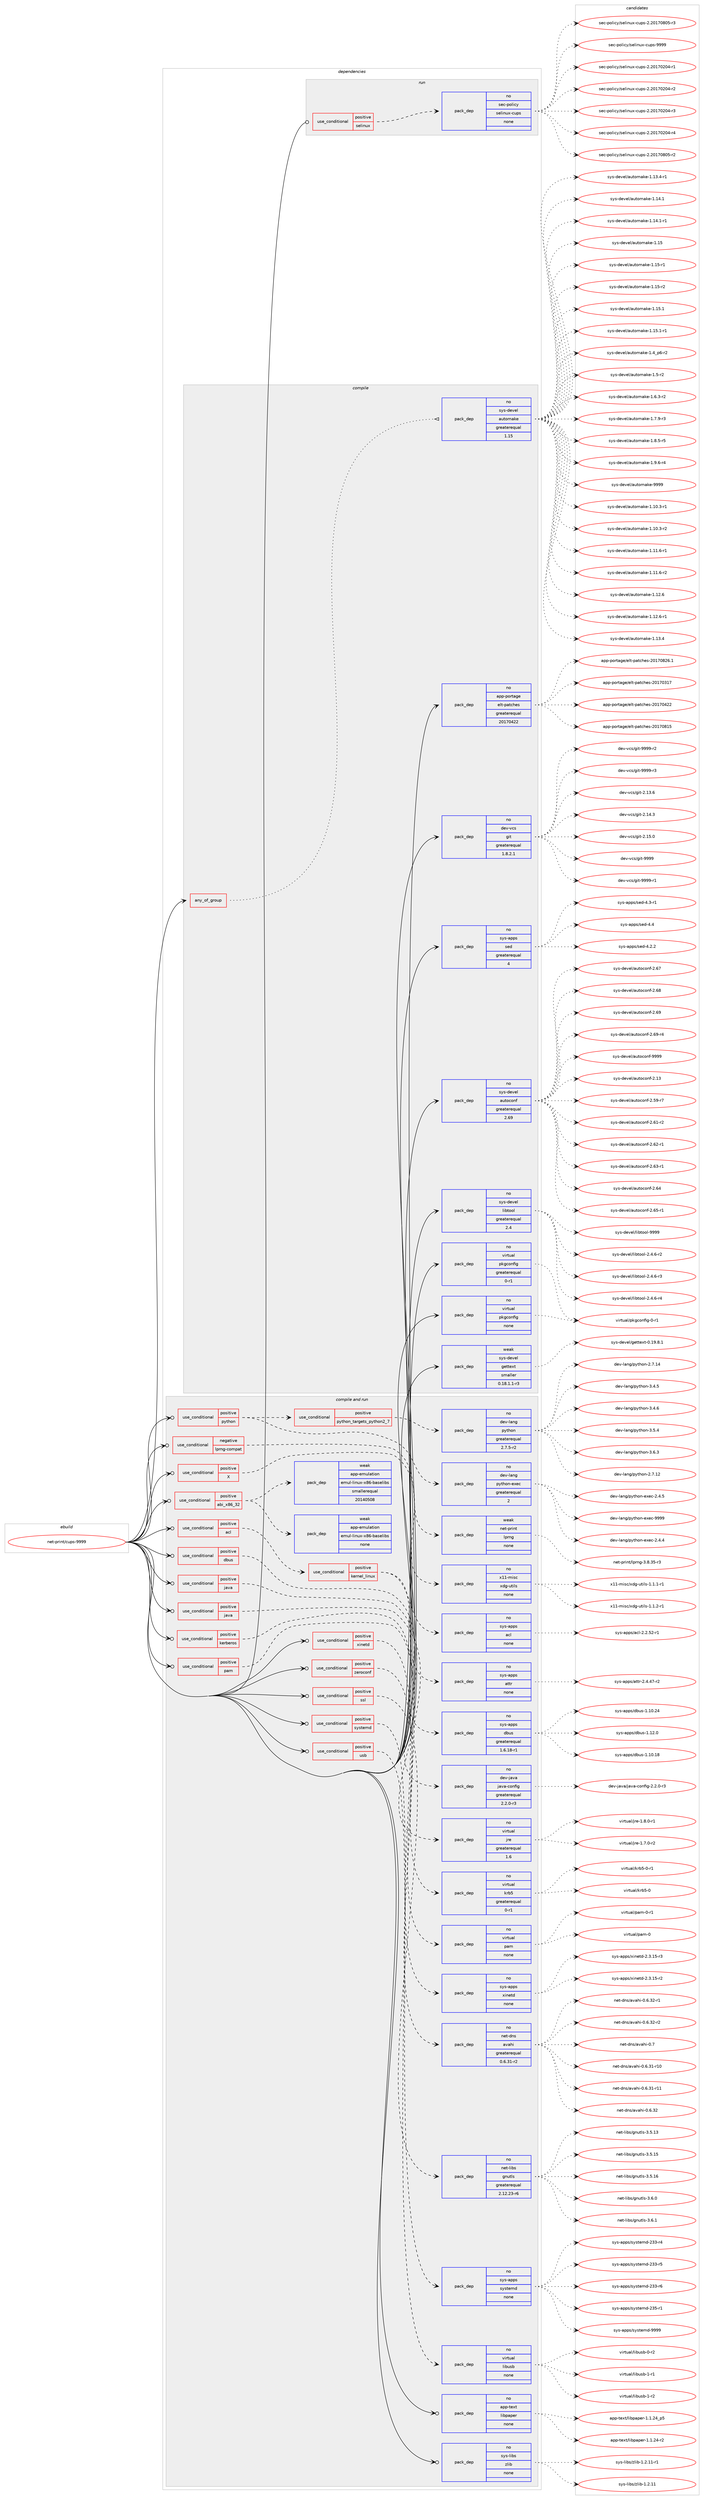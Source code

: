 digraph prolog {

# *************
# Graph options
# *************

newrank=true;
concentrate=true;
compound=true;
graph [rankdir=LR,fontname=Helvetica,fontsize=10,ranksep=1.5];#, ranksep=2.5, nodesep=0.2];
edge  [arrowhead=vee];
node  [fontname=Helvetica,fontsize=10];

# **********
# The ebuild
# **********

subgraph cluster_leftcol {
color=gray;
rank=same;
label=<<i>ebuild</i>>;
id [label="net-print/cups-9999", color=red, width=4, href="../net-print/cups-9999.svg"];
}

# ****************
# The dependencies
# ****************

subgraph cluster_midcol {
color=gray;
label=<<i>dependencies</i>>;
subgraph cluster_compile {
fillcolor="#eeeeee";
style=filled;
label=<<i>compile</i>>;
subgraph any7281 {
dependency435580 [label=<<TABLE BORDER="0" CELLBORDER="1" CELLSPACING="0" CELLPADDING="4"><TR><TD CELLPADDING="10">any_of_group</TD></TR></TABLE>>, shape=none, color=red];subgraph pack320504 {
dependency435581 [label=<<TABLE BORDER="0" CELLBORDER="1" CELLSPACING="0" CELLPADDING="4" WIDTH="220"><TR><TD ROWSPAN="6" CELLPADDING="30">pack_dep</TD></TR><TR><TD WIDTH="110">no</TD></TR><TR><TD>sys-devel</TD></TR><TR><TD>automake</TD></TR><TR><TD>greaterequal</TD></TR><TR><TD>1.15</TD></TR></TABLE>>, shape=none, color=blue];
}
dependency435580:e -> dependency435581:w [weight=20,style="dotted",arrowhead="oinv"];
}
id:e -> dependency435580:w [weight=20,style="solid",arrowhead="vee"];
subgraph pack320505 {
dependency435582 [label=<<TABLE BORDER="0" CELLBORDER="1" CELLSPACING="0" CELLPADDING="4" WIDTH="220"><TR><TD ROWSPAN="6" CELLPADDING="30">pack_dep</TD></TR><TR><TD WIDTH="110">no</TD></TR><TR><TD>app-portage</TD></TR><TR><TD>elt-patches</TD></TR><TR><TD>greaterequal</TD></TR><TR><TD>20170422</TD></TR></TABLE>>, shape=none, color=blue];
}
id:e -> dependency435582:w [weight=20,style="solid",arrowhead="vee"];
subgraph pack320506 {
dependency435583 [label=<<TABLE BORDER="0" CELLBORDER="1" CELLSPACING="0" CELLPADDING="4" WIDTH="220"><TR><TD ROWSPAN="6" CELLPADDING="30">pack_dep</TD></TR><TR><TD WIDTH="110">no</TD></TR><TR><TD>dev-vcs</TD></TR><TR><TD>git</TD></TR><TR><TD>greaterequal</TD></TR><TR><TD>1.8.2.1</TD></TR></TABLE>>, shape=none, color=blue];
}
id:e -> dependency435583:w [weight=20,style="solid",arrowhead="vee"];
subgraph pack320507 {
dependency435584 [label=<<TABLE BORDER="0" CELLBORDER="1" CELLSPACING="0" CELLPADDING="4" WIDTH="220"><TR><TD ROWSPAN="6" CELLPADDING="30">pack_dep</TD></TR><TR><TD WIDTH="110">no</TD></TR><TR><TD>sys-apps</TD></TR><TR><TD>sed</TD></TR><TR><TD>greaterequal</TD></TR><TR><TD>4</TD></TR></TABLE>>, shape=none, color=blue];
}
id:e -> dependency435584:w [weight=20,style="solid",arrowhead="vee"];
subgraph pack320508 {
dependency435585 [label=<<TABLE BORDER="0" CELLBORDER="1" CELLSPACING="0" CELLPADDING="4" WIDTH="220"><TR><TD ROWSPAN="6" CELLPADDING="30">pack_dep</TD></TR><TR><TD WIDTH="110">no</TD></TR><TR><TD>sys-devel</TD></TR><TR><TD>autoconf</TD></TR><TR><TD>greaterequal</TD></TR><TR><TD>2.69</TD></TR></TABLE>>, shape=none, color=blue];
}
id:e -> dependency435585:w [weight=20,style="solid",arrowhead="vee"];
subgraph pack320509 {
dependency435586 [label=<<TABLE BORDER="0" CELLBORDER="1" CELLSPACING="0" CELLPADDING="4" WIDTH="220"><TR><TD ROWSPAN="6" CELLPADDING="30">pack_dep</TD></TR><TR><TD WIDTH="110">no</TD></TR><TR><TD>sys-devel</TD></TR><TR><TD>libtool</TD></TR><TR><TD>greaterequal</TD></TR><TR><TD>2.4</TD></TR></TABLE>>, shape=none, color=blue];
}
id:e -> dependency435586:w [weight=20,style="solid",arrowhead="vee"];
subgraph pack320510 {
dependency435587 [label=<<TABLE BORDER="0" CELLBORDER="1" CELLSPACING="0" CELLPADDING="4" WIDTH="220"><TR><TD ROWSPAN="6" CELLPADDING="30">pack_dep</TD></TR><TR><TD WIDTH="110">no</TD></TR><TR><TD>virtual</TD></TR><TR><TD>pkgconfig</TD></TR><TR><TD>greaterequal</TD></TR><TR><TD>0-r1</TD></TR></TABLE>>, shape=none, color=blue];
}
id:e -> dependency435587:w [weight=20,style="solid",arrowhead="vee"];
subgraph pack320511 {
dependency435588 [label=<<TABLE BORDER="0" CELLBORDER="1" CELLSPACING="0" CELLPADDING="4" WIDTH="220"><TR><TD ROWSPAN="6" CELLPADDING="30">pack_dep</TD></TR><TR><TD WIDTH="110">no</TD></TR><TR><TD>virtual</TD></TR><TR><TD>pkgconfig</TD></TR><TR><TD>none</TD></TR><TR><TD></TD></TR></TABLE>>, shape=none, color=blue];
}
id:e -> dependency435588:w [weight=20,style="solid",arrowhead="vee"];
subgraph pack320512 {
dependency435589 [label=<<TABLE BORDER="0" CELLBORDER="1" CELLSPACING="0" CELLPADDING="4" WIDTH="220"><TR><TD ROWSPAN="6" CELLPADDING="30">pack_dep</TD></TR><TR><TD WIDTH="110">weak</TD></TR><TR><TD>sys-devel</TD></TR><TR><TD>gettext</TD></TR><TR><TD>smaller</TD></TR><TR><TD>0.18.1.1-r3</TD></TR></TABLE>>, shape=none, color=blue];
}
id:e -> dependency435589:w [weight=20,style="solid",arrowhead="vee"];
}
subgraph cluster_compileandrun {
fillcolor="#eeeeee";
style=filled;
label=<<i>compile and run</i>>;
subgraph cond107562 {
dependency435590 [label=<<TABLE BORDER="0" CELLBORDER="1" CELLSPACING="0" CELLPADDING="4"><TR><TD ROWSPAN="3" CELLPADDING="10">use_conditional</TD></TR><TR><TD>negative</TD></TR><TR><TD>lprng-compat</TD></TR></TABLE>>, shape=none, color=red];
subgraph pack320513 {
dependency435591 [label=<<TABLE BORDER="0" CELLBORDER="1" CELLSPACING="0" CELLPADDING="4" WIDTH="220"><TR><TD ROWSPAN="6" CELLPADDING="30">pack_dep</TD></TR><TR><TD WIDTH="110">weak</TD></TR><TR><TD>net-print</TD></TR><TR><TD>lprng</TD></TR><TR><TD>none</TD></TR><TR><TD></TD></TR></TABLE>>, shape=none, color=blue];
}
dependency435590:e -> dependency435591:w [weight=20,style="dashed",arrowhead="vee"];
}
id:e -> dependency435590:w [weight=20,style="solid",arrowhead="odotvee"];
subgraph cond107563 {
dependency435592 [label=<<TABLE BORDER="0" CELLBORDER="1" CELLSPACING="0" CELLPADDING="4"><TR><TD ROWSPAN="3" CELLPADDING="10">use_conditional</TD></TR><TR><TD>positive</TD></TR><TR><TD>X</TD></TR></TABLE>>, shape=none, color=red];
subgraph pack320514 {
dependency435593 [label=<<TABLE BORDER="0" CELLBORDER="1" CELLSPACING="0" CELLPADDING="4" WIDTH="220"><TR><TD ROWSPAN="6" CELLPADDING="30">pack_dep</TD></TR><TR><TD WIDTH="110">no</TD></TR><TR><TD>x11-misc</TD></TR><TR><TD>xdg-utils</TD></TR><TR><TD>none</TD></TR><TR><TD></TD></TR></TABLE>>, shape=none, color=blue];
}
dependency435592:e -> dependency435593:w [weight=20,style="dashed",arrowhead="vee"];
}
id:e -> dependency435592:w [weight=20,style="solid",arrowhead="odotvee"];
subgraph cond107564 {
dependency435594 [label=<<TABLE BORDER="0" CELLBORDER="1" CELLSPACING="0" CELLPADDING="4"><TR><TD ROWSPAN="3" CELLPADDING="10">use_conditional</TD></TR><TR><TD>positive</TD></TR><TR><TD>abi_x86_32</TD></TR></TABLE>>, shape=none, color=red];
subgraph pack320515 {
dependency435595 [label=<<TABLE BORDER="0" CELLBORDER="1" CELLSPACING="0" CELLPADDING="4" WIDTH="220"><TR><TD ROWSPAN="6" CELLPADDING="30">pack_dep</TD></TR><TR><TD WIDTH="110">weak</TD></TR><TR><TD>app-emulation</TD></TR><TR><TD>emul-linux-x86-baselibs</TD></TR><TR><TD>smallerequal</TD></TR><TR><TD>20140508</TD></TR></TABLE>>, shape=none, color=blue];
}
dependency435594:e -> dependency435595:w [weight=20,style="dashed",arrowhead="vee"];
subgraph pack320516 {
dependency435596 [label=<<TABLE BORDER="0" CELLBORDER="1" CELLSPACING="0" CELLPADDING="4" WIDTH="220"><TR><TD ROWSPAN="6" CELLPADDING="30">pack_dep</TD></TR><TR><TD WIDTH="110">weak</TD></TR><TR><TD>app-emulation</TD></TR><TR><TD>emul-linux-x86-baselibs</TD></TR><TR><TD>none</TD></TR><TR><TD></TD></TR></TABLE>>, shape=none, color=blue];
}
dependency435594:e -> dependency435596:w [weight=20,style="dashed",arrowhead="vee"];
}
id:e -> dependency435594:w [weight=20,style="solid",arrowhead="odotvee"];
subgraph cond107565 {
dependency435597 [label=<<TABLE BORDER="0" CELLBORDER="1" CELLSPACING="0" CELLPADDING="4"><TR><TD ROWSPAN="3" CELLPADDING="10">use_conditional</TD></TR><TR><TD>positive</TD></TR><TR><TD>acl</TD></TR></TABLE>>, shape=none, color=red];
subgraph cond107566 {
dependency435598 [label=<<TABLE BORDER="0" CELLBORDER="1" CELLSPACING="0" CELLPADDING="4"><TR><TD ROWSPAN="3" CELLPADDING="10">use_conditional</TD></TR><TR><TD>positive</TD></TR><TR><TD>kernel_linux</TD></TR></TABLE>>, shape=none, color=red];
subgraph pack320517 {
dependency435599 [label=<<TABLE BORDER="0" CELLBORDER="1" CELLSPACING="0" CELLPADDING="4" WIDTH="220"><TR><TD ROWSPAN="6" CELLPADDING="30">pack_dep</TD></TR><TR><TD WIDTH="110">no</TD></TR><TR><TD>sys-apps</TD></TR><TR><TD>acl</TD></TR><TR><TD>none</TD></TR><TR><TD></TD></TR></TABLE>>, shape=none, color=blue];
}
dependency435598:e -> dependency435599:w [weight=20,style="dashed",arrowhead="vee"];
subgraph pack320518 {
dependency435600 [label=<<TABLE BORDER="0" CELLBORDER="1" CELLSPACING="0" CELLPADDING="4" WIDTH="220"><TR><TD ROWSPAN="6" CELLPADDING="30">pack_dep</TD></TR><TR><TD WIDTH="110">no</TD></TR><TR><TD>sys-apps</TD></TR><TR><TD>attr</TD></TR><TR><TD>none</TD></TR><TR><TD></TD></TR></TABLE>>, shape=none, color=blue];
}
dependency435598:e -> dependency435600:w [weight=20,style="dashed",arrowhead="vee"];
}
dependency435597:e -> dependency435598:w [weight=20,style="dashed",arrowhead="vee"];
}
id:e -> dependency435597:w [weight=20,style="solid",arrowhead="odotvee"];
subgraph cond107567 {
dependency435601 [label=<<TABLE BORDER="0" CELLBORDER="1" CELLSPACING="0" CELLPADDING="4"><TR><TD ROWSPAN="3" CELLPADDING="10">use_conditional</TD></TR><TR><TD>positive</TD></TR><TR><TD>dbus</TD></TR></TABLE>>, shape=none, color=red];
subgraph pack320519 {
dependency435602 [label=<<TABLE BORDER="0" CELLBORDER="1" CELLSPACING="0" CELLPADDING="4" WIDTH="220"><TR><TD ROWSPAN="6" CELLPADDING="30">pack_dep</TD></TR><TR><TD WIDTH="110">no</TD></TR><TR><TD>sys-apps</TD></TR><TR><TD>dbus</TD></TR><TR><TD>greaterequal</TD></TR><TR><TD>1.6.18-r1</TD></TR></TABLE>>, shape=none, color=blue];
}
dependency435601:e -> dependency435602:w [weight=20,style="dashed",arrowhead="vee"];
}
id:e -> dependency435601:w [weight=20,style="solid",arrowhead="odotvee"];
subgraph cond107568 {
dependency435603 [label=<<TABLE BORDER="0" CELLBORDER="1" CELLSPACING="0" CELLPADDING="4"><TR><TD ROWSPAN="3" CELLPADDING="10">use_conditional</TD></TR><TR><TD>positive</TD></TR><TR><TD>java</TD></TR></TABLE>>, shape=none, color=red];
subgraph pack320520 {
dependency435604 [label=<<TABLE BORDER="0" CELLBORDER="1" CELLSPACING="0" CELLPADDING="4" WIDTH="220"><TR><TD ROWSPAN="6" CELLPADDING="30">pack_dep</TD></TR><TR><TD WIDTH="110">no</TD></TR><TR><TD>dev-java</TD></TR><TR><TD>java-config</TD></TR><TR><TD>greaterequal</TD></TR><TR><TD>2.2.0-r3</TD></TR></TABLE>>, shape=none, color=blue];
}
dependency435603:e -> dependency435604:w [weight=20,style="dashed",arrowhead="vee"];
}
id:e -> dependency435603:w [weight=20,style="solid",arrowhead="odotvee"];
subgraph cond107569 {
dependency435605 [label=<<TABLE BORDER="0" CELLBORDER="1" CELLSPACING="0" CELLPADDING="4"><TR><TD ROWSPAN="3" CELLPADDING="10">use_conditional</TD></TR><TR><TD>positive</TD></TR><TR><TD>java</TD></TR></TABLE>>, shape=none, color=red];
subgraph pack320521 {
dependency435606 [label=<<TABLE BORDER="0" CELLBORDER="1" CELLSPACING="0" CELLPADDING="4" WIDTH="220"><TR><TD ROWSPAN="6" CELLPADDING="30">pack_dep</TD></TR><TR><TD WIDTH="110">no</TD></TR><TR><TD>virtual</TD></TR><TR><TD>jre</TD></TR><TR><TD>greaterequal</TD></TR><TR><TD>1.6</TD></TR></TABLE>>, shape=none, color=blue];
}
dependency435605:e -> dependency435606:w [weight=20,style="dashed",arrowhead="vee"];
}
id:e -> dependency435605:w [weight=20,style="solid",arrowhead="odotvee"];
subgraph cond107570 {
dependency435607 [label=<<TABLE BORDER="0" CELLBORDER="1" CELLSPACING="0" CELLPADDING="4"><TR><TD ROWSPAN="3" CELLPADDING="10">use_conditional</TD></TR><TR><TD>positive</TD></TR><TR><TD>kerberos</TD></TR></TABLE>>, shape=none, color=red];
subgraph pack320522 {
dependency435608 [label=<<TABLE BORDER="0" CELLBORDER="1" CELLSPACING="0" CELLPADDING="4" WIDTH="220"><TR><TD ROWSPAN="6" CELLPADDING="30">pack_dep</TD></TR><TR><TD WIDTH="110">no</TD></TR><TR><TD>virtual</TD></TR><TR><TD>krb5</TD></TR><TR><TD>greaterequal</TD></TR><TR><TD>0-r1</TD></TR></TABLE>>, shape=none, color=blue];
}
dependency435607:e -> dependency435608:w [weight=20,style="dashed",arrowhead="vee"];
}
id:e -> dependency435607:w [weight=20,style="solid",arrowhead="odotvee"];
subgraph cond107571 {
dependency435609 [label=<<TABLE BORDER="0" CELLBORDER="1" CELLSPACING="0" CELLPADDING="4"><TR><TD ROWSPAN="3" CELLPADDING="10">use_conditional</TD></TR><TR><TD>positive</TD></TR><TR><TD>pam</TD></TR></TABLE>>, shape=none, color=red];
subgraph pack320523 {
dependency435610 [label=<<TABLE BORDER="0" CELLBORDER="1" CELLSPACING="0" CELLPADDING="4" WIDTH="220"><TR><TD ROWSPAN="6" CELLPADDING="30">pack_dep</TD></TR><TR><TD WIDTH="110">no</TD></TR><TR><TD>virtual</TD></TR><TR><TD>pam</TD></TR><TR><TD>none</TD></TR><TR><TD></TD></TR></TABLE>>, shape=none, color=blue];
}
dependency435609:e -> dependency435610:w [weight=20,style="dashed",arrowhead="vee"];
}
id:e -> dependency435609:w [weight=20,style="solid",arrowhead="odotvee"];
subgraph cond107572 {
dependency435611 [label=<<TABLE BORDER="0" CELLBORDER="1" CELLSPACING="0" CELLPADDING="4"><TR><TD ROWSPAN="3" CELLPADDING="10">use_conditional</TD></TR><TR><TD>positive</TD></TR><TR><TD>python</TD></TR></TABLE>>, shape=none, color=red];
subgraph cond107573 {
dependency435612 [label=<<TABLE BORDER="0" CELLBORDER="1" CELLSPACING="0" CELLPADDING="4"><TR><TD ROWSPAN="3" CELLPADDING="10">use_conditional</TD></TR><TR><TD>positive</TD></TR><TR><TD>python_targets_python2_7</TD></TR></TABLE>>, shape=none, color=red];
subgraph pack320524 {
dependency435613 [label=<<TABLE BORDER="0" CELLBORDER="1" CELLSPACING="0" CELLPADDING="4" WIDTH="220"><TR><TD ROWSPAN="6" CELLPADDING="30">pack_dep</TD></TR><TR><TD WIDTH="110">no</TD></TR><TR><TD>dev-lang</TD></TR><TR><TD>python</TD></TR><TR><TD>greaterequal</TD></TR><TR><TD>2.7.5-r2</TD></TR></TABLE>>, shape=none, color=blue];
}
dependency435612:e -> dependency435613:w [weight=20,style="dashed",arrowhead="vee"];
}
dependency435611:e -> dependency435612:w [weight=20,style="dashed",arrowhead="vee"];
subgraph pack320525 {
dependency435614 [label=<<TABLE BORDER="0" CELLBORDER="1" CELLSPACING="0" CELLPADDING="4" WIDTH="220"><TR><TD ROWSPAN="6" CELLPADDING="30">pack_dep</TD></TR><TR><TD WIDTH="110">no</TD></TR><TR><TD>dev-lang</TD></TR><TR><TD>python-exec</TD></TR><TR><TD>greaterequal</TD></TR><TR><TD>2</TD></TR></TABLE>>, shape=none, color=blue];
}
dependency435611:e -> dependency435614:w [weight=20,style="dashed",arrowhead="vee"];
}
id:e -> dependency435611:w [weight=20,style="solid",arrowhead="odotvee"];
subgraph cond107574 {
dependency435615 [label=<<TABLE BORDER="0" CELLBORDER="1" CELLSPACING="0" CELLPADDING="4"><TR><TD ROWSPAN="3" CELLPADDING="10">use_conditional</TD></TR><TR><TD>positive</TD></TR><TR><TD>ssl</TD></TR></TABLE>>, shape=none, color=red];
subgraph pack320526 {
dependency435616 [label=<<TABLE BORDER="0" CELLBORDER="1" CELLSPACING="0" CELLPADDING="4" WIDTH="220"><TR><TD ROWSPAN="6" CELLPADDING="30">pack_dep</TD></TR><TR><TD WIDTH="110">no</TD></TR><TR><TD>net-libs</TD></TR><TR><TD>gnutls</TD></TR><TR><TD>greaterequal</TD></TR><TR><TD>2.12.23-r6</TD></TR></TABLE>>, shape=none, color=blue];
}
dependency435615:e -> dependency435616:w [weight=20,style="dashed",arrowhead="vee"];
}
id:e -> dependency435615:w [weight=20,style="solid",arrowhead="odotvee"];
subgraph cond107575 {
dependency435617 [label=<<TABLE BORDER="0" CELLBORDER="1" CELLSPACING="0" CELLPADDING="4"><TR><TD ROWSPAN="3" CELLPADDING="10">use_conditional</TD></TR><TR><TD>positive</TD></TR><TR><TD>systemd</TD></TR></TABLE>>, shape=none, color=red];
subgraph pack320527 {
dependency435618 [label=<<TABLE BORDER="0" CELLBORDER="1" CELLSPACING="0" CELLPADDING="4" WIDTH="220"><TR><TD ROWSPAN="6" CELLPADDING="30">pack_dep</TD></TR><TR><TD WIDTH="110">no</TD></TR><TR><TD>sys-apps</TD></TR><TR><TD>systemd</TD></TR><TR><TD>none</TD></TR><TR><TD></TD></TR></TABLE>>, shape=none, color=blue];
}
dependency435617:e -> dependency435618:w [weight=20,style="dashed",arrowhead="vee"];
}
id:e -> dependency435617:w [weight=20,style="solid",arrowhead="odotvee"];
subgraph cond107576 {
dependency435619 [label=<<TABLE BORDER="0" CELLBORDER="1" CELLSPACING="0" CELLPADDING="4"><TR><TD ROWSPAN="3" CELLPADDING="10">use_conditional</TD></TR><TR><TD>positive</TD></TR><TR><TD>usb</TD></TR></TABLE>>, shape=none, color=red];
subgraph pack320528 {
dependency435620 [label=<<TABLE BORDER="0" CELLBORDER="1" CELLSPACING="0" CELLPADDING="4" WIDTH="220"><TR><TD ROWSPAN="6" CELLPADDING="30">pack_dep</TD></TR><TR><TD WIDTH="110">no</TD></TR><TR><TD>virtual</TD></TR><TR><TD>libusb</TD></TR><TR><TD>none</TD></TR><TR><TD></TD></TR></TABLE>>, shape=none, color=blue];
}
dependency435619:e -> dependency435620:w [weight=20,style="dashed",arrowhead="vee"];
}
id:e -> dependency435619:w [weight=20,style="solid",arrowhead="odotvee"];
subgraph cond107577 {
dependency435621 [label=<<TABLE BORDER="0" CELLBORDER="1" CELLSPACING="0" CELLPADDING="4"><TR><TD ROWSPAN="3" CELLPADDING="10">use_conditional</TD></TR><TR><TD>positive</TD></TR><TR><TD>xinetd</TD></TR></TABLE>>, shape=none, color=red];
subgraph pack320529 {
dependency435622 [label=<<TABLE BORDER="0" CELLBORDER="1" CELLSPACING="0" CELLPADDING="4" WIDTH="220"><TR><TD ROWSPAN="6" CELLPADDING="30">pack_dep</TD></TR><TR><TD WIDTH="110">no</TD></TR><TR><TD>sys-apps</TD></TR><TR><TD>xinetd</TD></TR><TR><TD>none</TD></TR><TR><TD></TD></TR></TABLE>>, shape=none, color=blue];
}
dependency435621:e -> dependency435622:w [weight=20,style="dashed",arrowhead="vee"];
}
id:e -> dependency435621:w [weight=20,style="solid",arrowhead="odotvee"];
subgraph cond107578 {
dependency435623 [label=<<TABLE BORDER="0" CELLBORDER="1" CELLSPACING="0" CELLPADDING="4"><TR><TD ROWSPAN="3" CELLPADDING="10">use_conditional</TD></TR><TR><TD>positive</TD></TR><TR><TD>zeroconf</TD></TR></TABLE>>, shape=none, color=red];
subgraph pack320530 {
dependency435624 [label=<<TABLE BORDER="0" CELLBORDER="1" CELLSPACING="0" CELLPADDING="4" WIDTH="220"><TR><TD ROWSPAN="6" CELLPADDING="30">pack_dep</TD></TR><TR><TD WIDTH="110">no</TD></TR><TR><TD>net-dns</TD></TR><TR><TD>avahi</TD></TR><TR><TD>greaterequal</TD></TR><TR><TD>0.6.31-r2</TD></TR></TABLE>>, shape=none, color=blue];
}
dependency435623:e -> dependency435624:w [weight=20,style="dashed",arrowhead="vee"];
}
id:e -> dependency435623:w [weight=20,style="solid",arrowhead="odotvee"];
subgraph pack320531 {
dependency435625 [label=<<TABLE BORDER="0" CELLBORDER="1" CELLSPACING="0" CELLPADDING="4" WIDTH="220"><TR><TD ROWSPAN="6" CELLPADDING="30">pack_dep</TD></TR><TR><TD WIDTH="110">no</TD></TR><TR><TD>app-text</TD></TR><TR><TD>libpaper</TD></TR><TR><TD>none</TD></TR><TR><TD></TD></TR></TABLE>>, shape=none, color=blue];
}
id:e -> dependency435625:w [weight=20,style="solid",arrowhead="odotvee"];
subgraph pack320532 {
dependency435626 [label=<<TABLE BORDER="0" CELLBORDER="1" CELLSPACING="0" CELLPADDING="4" WIDTH="220"><TR><TD ROWSPAN="6" CELLPADDING="30">pack_dep</TD></TR><TR><TD WIDTH="110">no</TD></TR><TR><TD>sys-libs</TD></TR><TR><TD>zlib</TD></TR><TR><TD>none</TD></TR><TR><TD></TD></TR></TABLE>>, shape=none, color=blue];
}
id:e -> dependency435626:w [weight=20,style="solid",arrowhead="odotvee"];
}
subgraph cluster_run {
fillcolor="#eeeeee";
style=filled;
label=<<i>run</i>>;
subgraph cond107579 {
dependency435627 [label=<<TABLE BORDER="0" CELLBORDER="1" CELLSPACING="0" CELLPADDING="4"><TR><TD ROWSPAN="3" CELLPADDING="10">use_conditional</TD></TR><TR><TD>positive</TD></TR><TR><TD>selinux</TD></TR></TABLE>>, shape=none, color=red];
subgraph pack320533 {
dependency435628 [label=<<TABLE BORDER="0" CELLBORDER="1" CELLSPACING="0" CELLPADDING="4" WIDTH="220"><TR><TD ROWSPAN="6" CELLPADDING="30">pack_dep</TD></TR><TR><TD WIDTH="110">no</TD></TR><TR><TD>sec-policy</TD></TR><TR><TD>selinux-cups</TD></TR><TR><TD>none</TD></TR><TR><TD></TD></TR></TABLE>>, shape=none, color=blue];
}
dependency435627:e -> dependency435628:w [weight=20,style="dashed",arrowhead="vee"];
}
id:e -> dependency435627:w [weight=20,style="solid",arrowhead="odot"];
}
}

# **************
# The candidates
# **************

subgraph cluster_choices {
rank=same;
color=gray;
label=<<i>candidates</i>>;

subgraph choice320504 {
color=black;
nodesep=1;
choice11512111545100101118101108479711711611110997107101454946494846514511449 [label="sys-devel/automake-1.10.3-r1", color=red, width=4,href="../sys-devel/automake-1.10.3-r1.svg"];
choice11512111545100101118101108479711711611110997107101454946494846514511450 [label="sys-devel/automake-1.10.3-r2", color=red, width=4,href="../sys-devel/automake-1.10.3-r2.svg"];
choice11512111545100101118101108479711711611110997107101454946494946544511449 [label="sys-devel/automake-1.11.6-r1", color=red, width=4,href="../sys-devel/automake-1.11.6-r1.svg"];
choice11512111545100101118101108479711711611110997107101454946494946544511450 [label="sys-devel/automake-1.11.6-r2", color=red, width=4,href="../sys-devel/automake-1.11.6-r2.svg"];
choice1151211154510010111810110847971171161111099710710145494649504654 [label="sys-devel/automake-1.12.6", color=red, width=4,href="../sys-devel/automake-1.12.6.svg"];
choice11512111545100101118101108479711711611110997107101454946495046544511449 [label="sys-devel/automake-1.12.6-r1", color=red, width=4,href="../sys-devel/automake-1.12.6-r1.svg"];
choice1151211154510010111810110847971171161111099710710145494649514652 [label="sys-devel/automake-1.13.4", color=red, width=4,href="../sys-devel/automake-1.13.4.svg"];
choice11512111545100101118101108479711711611110997107101454946495146524511449 [label="sys-devel/automake-1.13.4-r1", color=red, width=4,href="../sys-devel/automake-1.13.4-r1.svg"];
choice1151211154510010111810110847971171161111099710710145494649524649 [label="sys-devel/automake-1.14.1", color=red, width=4,href="../sys-devel/automake-1.14.1.svg"];
choice11512111545100101118101108479711711611110997107101454946495246494511449 [label="sys-devel/automake-1.14.1-r1", color=red, width=4,href="../sys-devel/automake-1.14.1-r1.svg"];
choice115121115451001011181011084797117116111109971071014549464953 [label="sys-devel/automake-1.15", color=red, width=4,href="../sys-devel/automake-1.15.svg"];
choice1151211154510010111810110847971171161111099710710145494649534511449 [label="sys-devel/automake-1.15-r1", color=red, width=4,href="../sys-devel/automake-1.15-r1.svg"];
choice1151211154510010111810110847971171161111099710710145494649534511450 [label="sys-devel/automake-1.15-r2", color=red, width=4,href="../sys-devel/automake-1.15-r2.svg"];
choice1151211154510010111810110847971171161111099710710145494649534649 [label="sys-devel/automake-1.15.1", color=red, width=4,href="../sys-devel/automake-1.15.1.svg"];
choice11512111545100101118101108479711711611110997107101454946495346494511449 [label="sys-devel/automake-1.15.1-r1", color=red, width=4,href="../sys-devel/automake-1.15.1-r1.svg"];
choice115121115451001011181011084797117116111109971071014549465295112544511450 [label="sys-devel/automake-1.4_p6-r2", color=red, width=4,href="../sys-devel/automake-1.4_p6-r2.svg"];
choice11512111545100101118101108479711711611110997107101454946534511450 [label="sys-devel/automake-1.5-r2", color=red, width=4,href="../sys-devel/automake-1.5-r2.svg"];
choice115121115451001011181011084797117116111109971071014549465446514511450 [label="sys-devel/automake-1.6.3-r2", color=red, width=4,href="../sys-devel/automake-1.6.3-r2.svg"];
choice115121115451001011181011084797117116111109971071014549465546574511451 [label="sys-devel/automake-1.7.9-r3", color=red, width=4,href="../sys-devel/automake-1.7.9-r3.svg"];
choice115121115451001011181011084797117116111109971071014549465646534511453 [label="sys-devel/automake-1.8.5-r5", color=red, width=4,href="../sys-devel/automake-1.8.5-r5.svg"];
choice115121115451001011181011084797117116111109971071014549465746544511452 [label="sys-devel/automake-1.9.6-r4", color=red, width=4,href="../sys-devel/automake-1.9.6-r4.svg"];
choice115121115451001011181011084797117116111109971071014557575757 [label="sys-devel/automake-9999", color=red, width=4,href="../sys-devel/automake-9999.svg"];
dependency435581:e -> choice11512111545100101118101108479711711611110997107101454946494846514511449:w [style=dotted,weight="100"];
dependency435581:e -> choice11512111545100101118101108479711711611110997107101454946494846514511450:w [style=dotted,weight="100"];
dependency435581:e -> choice11512111545100101118101108479711711611110997107101454946494946544511449:w [style=dotted,weight="100"];
dependency435581:e -> choice11512111545100101118101108479711711611110997107101454946494946544511450:w [style=dotted,weight="100"];
dependency435581:e -> choice1151211154510010111810110847971171161111099710710145494649504654:w [style=dotted,weight="100"];
dependency435581:e -> choice11512111545100101118101108479711711611110997107101454946495046544511449:w [style=dotted,weight="100"];
dependency435581:e -> choice1151211154510010111810110847971171161111099710710145494649514652:w [style=dotted,weight="100"];
dependency435581:e -> choice11512111545100101118101108479711711611110997107101454946495146524511449:w [style=dotted,weight="100"];
dependency435581:e -> choice1151211154510010111810110847971171161111099710710145494649524649:w [style=dotted,weight="100"];
dependency435581:e -> choice11512111545100101118101108479711711611110997107101454946495246494511449:w [style=dotted,weight="100"];
dependency435581:e -> choice115121115451001011181011084797117116111109971071014549464953:w [style=dotted,weight="100"];
dependency435581:e -> choice1151211154510010111810110847971171161111099710710145494649534511449:w [style=dotted,weight="100"];
dependency435581:e -> choice1151211154510010111810110847971171161111099710710145494649534511450:w [style=dotted,weight="100"];
dependency435581:e -> choice1151211154510010111810110847971171161111099710710145494649534649:w [style=dotted,weight="100"];
dependency435581:e -> choice11512111545100101118101108479711711611110997107101454946495346494511449:w [style=dotted,weight="100"];
dependency435581:e -> choice115121115451001011181011084797117116111109971071014549465295112544511450:w [style=dotted,weight="100"];
dependency435581:e -> choice11512111545100101118101108479711711611110997107101454946534511450:w [style=dotted,weight="100"];
dependency435581:e -> choice115121115451001011181011084797117116111109971071014549465446514511450:w [style=dotted,weight="100"];
dependency435581:e -> choice115121115451001011181011084797117116111109971071014549465546574511451:w [style=dotted,weight="100"];
dependency435581:e -> choice115121115451001011181011084797117116111109971071014549465646534511453:w [style=dotted,weight="100"];
dependency435581:e -> choice115121115451001011181011084797117116111109971071014549465746544511452:w [style=dotted,weight="100"];
dependency435581:e -> choice115121115451001011181011084797117116111109971071014557575757:w [style=dotted,weight="100"];
}
subgraph choice320505 {
color=black;
nodesep=1;
choice97112112451121111141169710310147101108116451129711699104101115455048495548514955 [label="app-portage/elt-patches-20170317", color=red, width=4,href="../app-portage/elt-patches-20170317.svg"];
choice97112112451121111141169710310147101108116451129711699104101115455048495548525050 [label="app-portage/elt-patches-20170422", color=red, width=4,href="../app-portage/elt-patches-20170422.svg"];
choice97112112451121111141169710310147101108116451129711699104101115455048495548564953 [label="app-portage/elt-patches-20170815", color=red, width=4,href="../app-portage/elt-patches-20170815.svg"];
choice971121124511211111411697103101471011081164511297116991041011154550484955485650544649 [label="app-portage/elt-patches-20170826.1", color=red, width=4,href="../app-portage/elt-patches-20170826.1.svg"];
dependency435582:e -> choice97112112451121111141169710310147101108116451129711699104101115455048495548514955:w [style=dotted,weight="100"];
dependency435582:e -> choice97112112451121111141169710310147101108116451129711699104101115455048495548525050:w [style=dotted,weight="100"];
dependency435582:e -> choice97112112451121111141169710310147101108116451129711699104101115455048495548564953:w [style=dotted,weight="100"];
dependency435582:e -> choice971121124511211111411697103101471011081164511297116991041011154550484955485650544649:w [style=dotted,weight="100"];
}
subgraph choice320506 {
color=black;
nodesep=1;
choice10010111845118991154710310511645504649514654 [label="dev-vcs/git-2.13.6", color=red, width=4,href="../dev-vcs/git-2.13.6.svg"];
choice10010111845118991154710310511645504649524651 [label="dev-vcs/git-2.14.3", color=red, width=4,href="../dev-vcs/git-2.14.3.svg"];
choice10010111845118991154710310511645504649534648 [label="dev-vcs/git-2.15.0", color=red, width=4,href="../dev-vcs/git-2.15.0.svg"];
choice1001011184511899115471031051164557575757 [label="dev-vcs/git-9999", color=red, width=4,href="../dev-vcs/git-9999.svg"];
choice10010111845118991154710310511645575757574511449 [label="dev-vcs/git-9999-r1", color=red, width=4,href="../dev-vcs/git-9999-r1.svg"];
choice10010111845118991154710310511645575757574511450 [label="dev-vcs/git-9999-r2", color=red, width=4,href="../dev-vcs/git-9999-r2.svg"];
choice10010111845118991154710310511645575757574511451 [label="dev-vcs/git-9999-r3", color=red, width=4,href="../dev-vcs/git-9999-r3.svg"];
dependency435583:e -> choice10010111845118991154710310511645504649514654:w [style=dotted,weight="100"];
dependency435583:e -> choice10010111845118991154710310511645504649524651:w [style=dotted,weight="100"];
dependency435583:e -> choice10010111845118991154710310511645504649534648:w [style=dotted,weight="100"];
dependency435583:e -> choice1001011184511899115471031051164557575757:w [style=dotted,weight="100"];
dependency435583:e -> choice10010111845118991154710310511645575757574511449:w [style=dotted,weight="100"];
dependency435583:e -> choice10010111845118991154710310511645575757574511450:w [style=dotted,weight="100"];
dependency435583:e -> choice10010111845118991154710310511645575757574511451:w [style=dotted,weight="100"];
}
subgraph choice320507 {
color=black;
nodesep=1;
choice115121115459711211211547115101100455246504650 [label="sys-apps/sed-4.2.2", color=red, width=4,href="../sys-apps/sed-4.2.2.svg"];
choice115121115459711211211547115101100455246514511449 [label="sys-apps/sed-4.3-r1", color=red, width=4,href="../sys-apps/sed-4.3-r1.svg"];
choice11512111545971121121154711510110045524652 [label="sys-apps/sed-4.4", color=red, width=4,href="../sys-apps/sed-4.4.svg"];
dependency435584:e -> choice115121115459711211211547115101100455246504650:w [style=dotted,weight="100"];
dependency435584:e -> choice115121115459711211211547115101100455246514511449:w [style=dotted,weight="100"];
dependency435584:e -> choice11512111545971121121154711510110045524652:w [style=dotted,weight="100"];
}
subgraph choice320508 {
color=black;
nodesep=1;
choice115121115451001011181011084797117116111991111101024550464951 [label="sys-devel/autoconf-2.13", color=red, width=4,href="../sys-devel/autoconf-2.13.svg"];
choice1151211154510010111810110847971171161119911111010245504653574511455 [label="sys-devel/autoconf-2.59-r7", color=red, width=4,href="../sys-devel/autoconf-2.59-r7.svg"];
choice1151211154510010111810110847971171161119911111010245504654494511450 [label="sys-devel/autoconf-2.61-r2", color=red, width=4,href="../sys-devel/autoconf-2.61-r2.svg"];
choice1151211154510010111810110847971171161119911111010245504654504511449 [label="sys-devel/autoconf-2.62-r1", color=red, width=4,href="../sys-devel/autoconf-2.62-r1.svg"];
choice1151211154510010111810110847971171161119911111010245504654514511449 [label="sys-devel/autoconf-2.63-r1", color=red, width=4,href="../sys-devel/autoconf-2.63-r1.svg"];
choice115121115451001011181011084797117116111991111101024550465452 [label="sys-devel/autoconf-2.64", color=red, width=4,href="../sys-devel/autoconf-2.64.svg"];
choice1151211154510010111810110847971171161119911111010245504654534511449 [label="sys-devel/autoconf-2.65-r1", color=red, width=4,href="../sys-devel/autoconf-2.65-r1.svg"];
choice115121115451001011181011084797117116111991111101024550465455 [label="sys-devel/autoconf-2.67", color=red, width=4,href="../sys-devel/autoconf-2.67.svg"];
choice115121115451001011181011084797117116111991111101024550465456 [label="sys-devel/autoconf-2.68", color=red, width=4,href="../sys-devel/autoconf-2.68.svg"];
choice115121115451001011181011084797117116111991111101024550465457 [label="sys-devel/autoconf-2.69", color=red, width=4,href="../sys-devel/autoconf-2.69.svg"];
choice1151211154510010111810110847971171161119911111010245504654574511452 [label="sys-devel/autoconf-2.69-r4", color=red, width=4,href="../sys-devel/autoconf-2.69-r4.svg"];
choice115121115451001011181011084797117116111991111101024557575757 [label="sys-devel/autoconf-9999", color=red, width=4,href="../sys-devel/autoconf-9999.svg"];
dependency435585:e -> choice115121115451001011181011084797117116111991111101024550464951:w [style=dotted,weight="100"];
dependency435585:e -> choice1151211154510010111810110847971171161119911111010245504653574511455:w [style=dotted,weight="100"];
dependency435585:e -> choice1151211154510010111810110847971171161119911111010245504654494511450:w [style=dotted,weight="100"];
dependency435585:e -> choice1151211154510010111810110847971171161119911111010245504654504511449:w [style=dotted,weight="100"];
dependency435585:e -> choice1151211154510010111810110847971171161119911111010245504654514511449:w [style=dotted,weight="100"];
dependency435585:e -> choice115121115451001011181011084797117116111991111101024550465452:w [style=dotted,weight="100"];
dependency435585:e -> choice1151211154510010111810110847971171161119911111010245504654534511449:w [style=dotted,weight="100"];
dependency435585:e -> choice115121115451001011181011084797117116111991111101024550465455:w [style=dotted,weight="100"];
dependency435585:e -> choice115121115451001011181011084797117116111991111101024550465456:w [style=dotted,weight="100"];
dependency435585:e -> choice115121115451001011181011084797117116111991111101024550465457:w [style=dotted,weight="100"];
dependency435585:e -> choice1151211154510010111810110847971171161119911111010245504654574511452:w [style=dotted,weight="100"];
dependency435585:e -> choice115121115451001011181011084797117116111991111101024557575757:w [style=dotted,weight="100"];
}
subgraph choice320509 {
color=black;
nodesep=1;
choice1151211154510010111810110847108105981161111111084550465246544511450 [label="sys-devel/libtool-2.4.6-r2", color=red, width=4,href="../sys-devel/libtool-2.4.6-r2.svg"];
choice1151211154510010111810110847108105981161111111084550465246544511451 [label="sys-devel/libtool-2.4.6-r3", color=red, width=4,href="../sys-devel/libtool-2.4.6-r3.svg"];
choice1151211154510010111810110847108105981161111111084550465246544511452 [label="sys-devel/libtool-2.4.6-r4", color=red, width=4,href="../sys-devel/libtool-2.4.6-r4.svg"];
choice1151211154510010111810110847108105981161111111084557575757 [label="sys-devel/libtool-9999", color=red, width=4,href="../sys-devel/libtool-9999.svg"];
dependency435586:e -> choice1151211154510010111810110847108105981161111111084550465246544511450:w [style=dotted,weight="100"];
dependency435586:e -> choice1151211154510010111810110847108105981161111111084550465246544511451:w [style=dotted,weight="100"];
dependency435586:e -> choice1151211154510010111810110847108105981161111111084550465246544511452:w [style=dotted,weight="100"];
dependency435586:e -> choice1151211154510010111810110847108105981161111111084557575757:w [style=dotted,weight="100"];
}
subgraph choice320510 {
color=black;
nodesep=1;
choice11810511411611797108471121071039911111010210510345484511449 [label="virtual/pkgconfig-0-r1", color=red, width=4,href="../virtual/pkgconfig-0-r1.svg"];
dependency435587:e -> choice11810511411611797108471121071039911111010210510345484511449:w [style=dotted,weight="100"];
}
subgraph choice320511 {
color=black;
nodesep=1;
choice11810511411611797108471121071039911111010210510345484511449 [label="virtual/pkgconfig-0-r1", color=red, width=4,href="../virtual/pkgconfig-0-r1.svg"];
dependency435588:e -> choice11810511411611797108471121071039911111010210510345484511449:w [style=dotted,weight="100"];
}
subgraph choice320512 {
color=black;
nodesep=1;
choice1151211154510010111810110847103101116116101120116454846495746564649 [label="sys-devel/gettext-0.19.8.1", color=red, width=4,href="../sys-devel/gettext-0.19.8.1.svg"];
dependency435589:e -> choice1151211154510010111810110847103101116116101120116454846495746564649:w [style=dotted,weight="100"];
}
subgraph choice320513 {
color=black;
nodesep=1;
choice1101011164511211410511011647108112114110103455146564651534511451 [label="net-print/lprng-3.8.35-r3", color=red, width=4,href="../net-print/lprng-3.8.35-r3.svg"];
dependency435591:e -> choice1101011164511211410511011647108112114110103455146564651534511451:w [style=dotted,weight="100"];
}
subgraph choice320514 {
color=black;
nodesep=1;
choice1204949451091051159947120100103451171161051081154549464946494511449 [label="x11-misc/xdg-utils-1.1.1-r1", color=red, width=4,href="../x11-misc/xdg-utils-1.1.1-r1.svg"];
choice1204949451091051159947120100103451171161051081154549464946504511449 [label="x11-misc/xdg-utils-1.1.2-r1", color=red, width=4,href="../x11-misc/xdg-utils-1.1.2-r1.svg"];
dependency435593:e -> choice1204949451091051159947120100103451171161051081154549464946494511449:w [style=dotted,weight="100"];
dependency435593:e -> choice1204949451091051159947120100103451171161051081154549464946504511449:w [style=dotted,weight="100"];
}
subgraph choice320515 {
color=black;
nodesep=1;
}
subgraph choice320516 {
color=black;
nodesep=1;
}
subgraph choice320517 {
color=black;
nodesep=1;
choice1151211154597112112115479799108455046504653504511449 [label="sys-apps/acl-2.2.52-r1", color=red, width=4,href="../sys-apps/acl-2.2.52-r1.svg"];
dependency435599:e -> choice1151211154597112112115479799108455046504653504511449:w [style=dotted,weight="100"];
}
subgraph choice320518 {
color=black;
nodesep=1;
choice11512111545971121121154797116116114455046524652554511450 [label="sys-apps/attr-2.4.47-r2", color=red, width=4,href="../sys-apps/attr-2.4.47-r2.svg"];
dependency435600:e -> choice11512111545971121121154797116116114455046524652554511450:w [style=dotted,weight="100"];
}
subgraph choice320519 {
color=black;
nodesep=1;
choice115121115459711211211547100981171154549464948464956 [label="sys-apps/dbus-1.10.18", color=red, width=4,href="../sys-apps/dbus-1.10.18.svg"];
choice115121115459711211211547100981171154549464948465052 [label="sys-apps/dbus-1.10.24", color=red, width=4,href="../sys-apps/dbus-1.10.24.svg"];
choice1151211154597112112115471009811711545494649504648 [label="sys-apps/dbus-1.12.0", color=red, width=4,href="../sys-apps/dbus-1.12.0.svg"];
dependency435602:e -> choice115121115459711211211547100981171154549464948464956:w [style=dotted,weight="100"];
dependency435602:e -> choice115121115459711211211547100981171154549464948465052:w [style=dotted,weight="100"];
dependency435602:e -> choice1151211154597112112115471009811711545494649504648:w [style=dotted,weight="100"];
}
subgraph choice320520 {
color=black;
nodesep=1;
choice10010111845106971189747106971189745991111101021051034550465046484511451 [label="dev-java/java-config-2.2.0-r3", color=red, width=4,href="../dev-java/java-config-2.2.0-r3.svg"];
dependency435604:e -> choice10010111845106971189747106971189745991111101021051034550465046484511451:w [style=dotted,weight="100"];
}
subgraph choice320521 {
color=black;
nodesep=1;
choice11810511411611797108471061141014549465546484511450 [label="virtual/jre-1.7.0-r2", color=red, width=4,href="../virtual/jre-1.7.0-r2.svg"];
choice11810511411611797108471061141014549465646484511449 [label="virtual/jre-1.8.0-r1", color=red, width=4,href="../virtual/jre-1.8.0-r1.svg"];
dependency435606:e -> choice11810511411611797108471061141014549465546484511450:w [style=dotted,weight="100"];
dependency435606:e -> choice11810511411611797108471061141014549465646484511449:w [style=dotted,weight="100"];
}
subgraph choice320522 {
color=black;
nodesep=1;
choice118105114116117971084710711498534548 [label="virtual/krb5-0", color=red, width=4,href="../virtual/krb5-0.svg"];
choice1181051141161179710847107114985345484511449 [label="virtual/krb5-0-r1", color=red, width=4,href="../virtual/krb5-0-r1.svg"];
dependency435608:e -> choice118105114116117971084710711498534548:w [style=dotted,weight="100"];
dependency435608:e -> choice1181051141161179710847107114985345484511449:w [style=dotted,weight="100"];
}
subgraph choice320523 {
color=black;
nodesep=1;
choice1181051141161179710847112971094548 [label="virtual/pam-0", color=red, width=4,href="../virtual/pam-0.svg"];
choice11810511411611797108471129710945484511449 [label="virtual/pam-0-r1", color=red, width=4,href="../virtual/pam-0-r1.svg"];
dependency435610:e -> choice1181051141161179710847112971094548:w [style=dotted,weight="100"];
dependency435610:e -> choice11810511411611797108471129710945484511449:w [style=dotted,weight="100"];
}
subgraph choice320524 {
color=black;
nodesep=1;
choice10010111845108971101034711212111610411111045504655464950 [label="dev-lang/python-2.7.12", color=red, width=4,href="../dev-lang/python-2.7.12.svg"];
choice10010111845108971101034711212111610411111045504655464952 [label="dev-lang/python-2.7.14", color=red, width=4,href="../dev-lang/python-2.7.14.svg"];
choice100101118451089711010347112121116104111110455146524653 [label="dev-lang/python-3.4.5", color=red, width=4,href="../dev-lang/python-3.4.5.svg"];
choice100101118451089711010347112121116104111110455146524654 [label="dev-lang/python-3.4.6", color=red, width=4,href="../dev-lang/python-3.4.6.svg"];
choice100101118451089711010347112121116104111110455146534652 [label="dev-lang/python-3.5.4", color=red, width=4,href="../dev-lang/python-3.5.4.svg"];
choice100101118451089711010347112121116104111110455146544651 [label="dev-lang/python-3.6.3", color=red, width=4,href="../dev-lang/python-3.6.3.svg"];
dependency435613:e -> choice10010111845108971101034711212111610411111045504655464950:w [style=dotted,weight="100"];
dependency435613:e -> choice10010111845108971101034711212111610411111045504655464952:w [style=dotted,weight="100"];
dependency435613:e -> choice100101118451089711010347112121116104111110455146524653:w [style=dotted,weight="100"];
dependency435613:e -> choice100101118451089711010347112121116104111110455146524654:w [style=dotted,weight="100"];
dependency435613:e -> choice100101118451089711010347112121116104111110455146534652:w [style=dotted,weight="100"];
dependency435613:e -> choice100101118451089711010347112121116104111110455146544651:w [style=dotted,weight="100"];
}
subgraph choice320525 {
color=black;
nodesep=1;
choice1001011184510897110103471121211161041111104510112010199455046524652 [label="dev-lang/python-exec-2.4.4", color=red, width=4,href="../dev-lang/python-exec-2.4.4.svg"];
choice1001011184510897110103471121211161041111104510112010199455046524653 [label="dev-lang/python-exec-2.4.5", color=red, width=4,href="../dev-lang/python-exec-2.4.5.svg"];
choice10010111845108971101034711212111610411111045101120101994557575757 [label="dev-lang/python-exec-9999", color=red, width=4,href="../dev-lang/python-exec-9999.svg"];
dependency435614:e -> choice1001011184510897110103471121211161041111104510112010199455046524652:w [style=dotted,weight="100"];
dependency435614:e -> choice1001011184510897110103471121211161041111104510112010199455046524653:w [style=dotted,weight="100"];
dependency435614:e -> choice10010111845108971101034711212111610411111045101120101994557575757:w [style=dotted,weight="100"];
}
subgraph choice320526 {
color=black;
nodesep=1;
choice11010111645108105981154710311011711610811545514653464951 [label="net-libs/gnutls-3.5.13", color=red, width=4,href="../net-libs/gnutls-3.5.13.svg"];
choice11010111645108105981154710311011711610811545514653464953 [label="net-libs/gnutls-3.5.15", color=red, width=4,href="../net-libs/gnutls-3.5.15.svg"];
choice11010111645108105981154710311011711610811545514653464954 [label="net-libs/gnutls-3.5.16", color=red, width=4,href="../net-libs/gnutls-3.5.16.svg"];
choice110101116451081059811547103110117116108115455146544648 [label="net-libs/gnutls-3.6.0", color=red, width=4,href="../net-libs/gnutls-3.6.0.svg"];
choice110101116451081059811547103110117116108115455146544649 [label="net-libs/gnutls-3.6.1", color=red, width=4,href="../net-libs/gnutls-3.6.1.svg"];
dependency435616:e -> choice11010111645108105981154710311011711610811545514653464951:w [style=dotted,weight="100"];
dependency435616:e -> choice11010111645108105981154710311011711610811545514653464953:w [style=dotted,weight="100"];
dependency435616:e -> choice11010111645108105981154710311011711610811545514653464954:w [style=dotted,weight="100"];
dependency435616:e -> choice110101116451081059811547103110117116108115455146544648:w [style=dotted,weight="100"];
dependency435616:e -> choice110101116451081059811547103110117116108115455146544649:w [style=dotted,weight="100"];
}
subgraph choice320527 {
color=black;
nodesep=1;
choice115121115459711211211547115121115116101109100455051514511452 [label="sys-apps/systemd-233-r4", color=red, width=4,href="../sys-apps/systemd-233-r4.svg"];
choice115121115459711211211547115121115116101109100455051514511453 [label="sys-apps/systemd-233-r5", color=red, width=4,href="../sys-apps/systemd-233-r5.svg"];
choice115121115459711211211547115121115116101109100455051514511454 [label="sys-apps/systemd-233-r6", color=red, width=4,href="../sys-apps/systemd-233-r6.svg"];
choice115121115459711211211547115121115116101109100455051534511449 [label="sys-apps/systemd-235-r1", color=red, width=4,href="../sys-apps/systemd-235-r1.svg"];
choice1151211154597112112115471151211151161011091004557575757 [label="sys-apps/systemd-9999", color=red, width=4,href="../sys-apps/systemd-9999.svg"];
dependency435618:e -> choice115121115459711211211547115121115116101109100455051514511452:w [style=dotted,weight="100"];
dependency435618:e -> choice115121115459711211211547115121115116101109100455051514511453:w [style=dotted,weight="100"];
dependency435618:e -> choice115121115459711211211547115121115116101109100455051514511454:w [style=dotted,weight="100"];
dependency435618:e -> choice115121115459711211211547115121115116101109100455051534511449:w [style=dotted,weight="100"];
dependency435618:e -> choice1151211154597112112115471151211151161011091004557575757:w [style=dotted,weight="100"];
}
subgraph choice320528 {
color=black;
nodesep=1;
choice1181051141161179710847108105981171159845484511450 [label="virtual/libusb-0-r2", color=red, width=4,href="../virtual/libusb-0-r2.svg"];
choice1181051141161179710847108105981171159845494511449 [label="virtual/libusb-1-r1", color=red, width=4,href="../virtual/libusb-1-r1.svg"];
choice1181051141161179710847108105981171159845494511450 [label="virtual/libusb-1-r2", color=red, width=4,href="../virtual/libusb-1-r2.svg"];
dependency435620:e -> choice1181051141161179710847108105981171159845484511450:w [style=dotted,weight="100"];
dependency435620:e -> choice1181051141161179710847108105981171159845494511449:w [style=dotted,weight="100"];
dependency435620:e -> choice1181051141161179710847108105981171159845494511450:w [style=dotted,weight="100"];
}
subgraph choice320529 {
color=black;
nodesep=1;
choice115121115459711211211547120105110101116100455046514649534511450 [label="sys-apps/xinetd-2.3.15-r2", color=red, width=4,href="../sys-apps/xinetd-2.3.15-r2.svg"];
choice115121115459711211211547120105110101116100455046514649534511451 [label="sys-apps/xinetd-2.3.15-r3", color=red, width=4,href="../sys-apps/xinetd-2.3.15-r3.svg"];
dependency435622:e -> choice115121115459711211211547120105110101116100455046514649534511450:w [style=dotted,weight="100"];
dependency435622:e -> choice115121115459711211211547120105110101116100455046514649534511451:w [style=dotted,weight="100"];
}
subgraph choice320530 {
color=black;
nodesep=1;
choice1101011164510011011547971189710410545484654465149451144948 [label="net-dns/avahi-0.6.31-r10", color=red, width=4,href="../net-dns/avahi-0.6.31-r10.svg"];
choice1101011164510011011547971189710410545484654465149451144949 [label="net-dns/avahi-0.6.31-r11", color=red, width=4,href="../net-dns/avahi-0.6.31-r11.svg"];
choice1101011164510011011547971189710410545484654465150 [label="net-dns/avahi-0.6.32", color=red, width=4,href="../net-dns/avahi-0.6.32.svg"];
choice11010111645100110115479711897104105454846544651504511449 [label="net-dns/avahi-0.6.32-r1", color=red, width=4,href="../net-dns/avahi-0.6.32-r1.svg"];
choice11010111645100110115479711897104105454846544651504511450 [label="net-dns/avahi-0.6.32-r2", color=red, width=4,href="../net-dns/avahi-0.6.32-r2.svg"];
choice1101011164510011011547971189710410545484655 [label="net-dns/avahi-0.7", color=red, width=4,href="../net-dns/avahi-0.7.svg"];
dependency435624:e -> choice1101011164510011011547971189710410545484654465149451144948:w [style=dotted,weight="100"];
dependency435624:e -> choice1101011164510011011547971189710410545484654465149451144949:w [style=dotted,weight="100"];
dependency435624:e -> choice1101011164510011011547971189710410545484654465150:w [style=dotted,weight="100"];
dependency435624:e -> choice11010111645100110115479711897104105454846544651504511449:w [style=dotted,weight="100"];
dependency435624:e -> choice11010111645100110115479711897104105454846544651504511450:w [style=dotted,weight="100"];
dependency435624:e -> choice1101011164510011011547971189710410545484655:w [style=dotted,weight="100"];
}
subgraph choice320531 {
color=black;
nodesep=1;
choice9711211245116101120116471081059811297112101114454946494650524511450 [label="app-text/libpaper-1.1.24-r2", color=red, width=4,href="../app-text/libpaper-1.1.24-r2.svg"];
choice9711211245116101120116471081059811297112101114454946494650529511253 [label="app-text/libpaper-1.1.24_p5", color=red, width=4,href="../app-text/libpaper-1.1.24_p5.svg"];
dependency435625:e -> choice9711211245116101120116471081059811297112101114454946494650524511450:w [style=dotted,weight="100"];
dependency435625:e -> choice9711211245116101120116471081059811297112101114454946494650529511253:w [style=dotted,weight="100"];
}
subgraph choice320532 {
color=black;
nodesep=1;
choice1151211154510810598115471221081059845494650464949 [label="sys-libs/zlib-1.2.11", color=red, width=4,href="../sys-libs/zlib-1.2.11.svg"];
choice11512111545108105981154712210810598454946504649494511449 [label="sys-libs/zlib-1.2.11-r1", color=red, width=4,href="../sys-libs/zlib-1.2.11-r1.svg"];
dependency435626:e -> choice1151211154510810598115471221081059845494650464949:w [style=dotted,weight="100"];
dependency435626:e -> choice11512111545108105981154712210810598454946504649494511449:w [style=dotted,weight="100"];
}
subgraph choice320533 {
color=black;
nodesep=1;
choice11510199451121111081059912147115101108105110117120459911711211545504650484955485048524511449 [label="sec-policy/selinux-cups-2.20170204-r1", color=red, width=4,href="../sec-policy/selinux-cups-2.20170204-r1.svg"];
choice11510199451121111081059912147115101108105110117120459911711211545504650484955485048524511450 [label="sec-policy/selinux-cups-2.20170204-r2", color=red, width=4,href="../sec-policy/selinux-cups-2.20170204-r2.svg"];
choice11510199451121111081059912147115101108105110117120459911711211545504650484955485048524511451 [label="sec-policy/selinux-cups-2.20170204-r3", color=red, width=4,href="../sec-policy/selinux-cups-2.20170204-r3.svg"];
choice11510199451121111081059912147115101108105110117120459911711211545504650484955485048524511452 [label="sec-policy/selinux-cups-2.20170204-r4", color=red, width=4,href="../sec-policy/selinux-cups-2.20170204-r4.svg"];
choice11510199451121111081059912147115101108105110117120459911711211545504650484955485648534511450 [label="sec-policy/selinux-cups-2.20170805-r2", color=red, width=4,href="../sec-policy/selinux-cups-2.20170805-r2.svg"];
choice11510199451121111081059912147115101108105110117120459911711211545504650484955485648534511451 [label="sec-policy/selinux-cups-2.20170805-r3", color=red, width=4,href="../sec-policy/selinux-cups-2.20170805-r3.svg"];
choice1151019945112111108105991214711510110810511011712045991171121154557575757 [label="sec-policy/selinux-cups-9999", color=red, width=4,href="../sec-policy/selinux-cups-9999.svg"];
dependency435628:e -> choice11510199451121111081059912147115101108105110117120459911711211545504650484955485048524511449:w [style=dotted,weight="100"];
dependency435628:e -> choice11510199451121111081059912147115101108105110117120459911711211545504650484955485048524511450:w [style=dotted,weight="100"];
dependency435628:e -> choice11510199451121111081059912147115101108105110117120459911711211545504650484955485048524511451:w [style=dotted,weight="100"];
dependency435628:e -> choice11510199451121111081059912147115101108105110117120459911711211545504650484955485048524511452:w [style=dotted,weight="100"];
dependency435628:e -> choice11510199451121111081059912147115101108105110117120459911711211545504650484955485648534511450:w [style=dotted,weight="100"];
dependency435628:e -> choice11510199451121111081059912147115101108105110117120459911711211545504650484955485648534511451:w [style=dotted,weight="100"];
dependency435628:e -> choice1151019945112111108105991214711510110810511011712045991171121154557575757:w [style=dotted,weight="100"];
}
}

}
